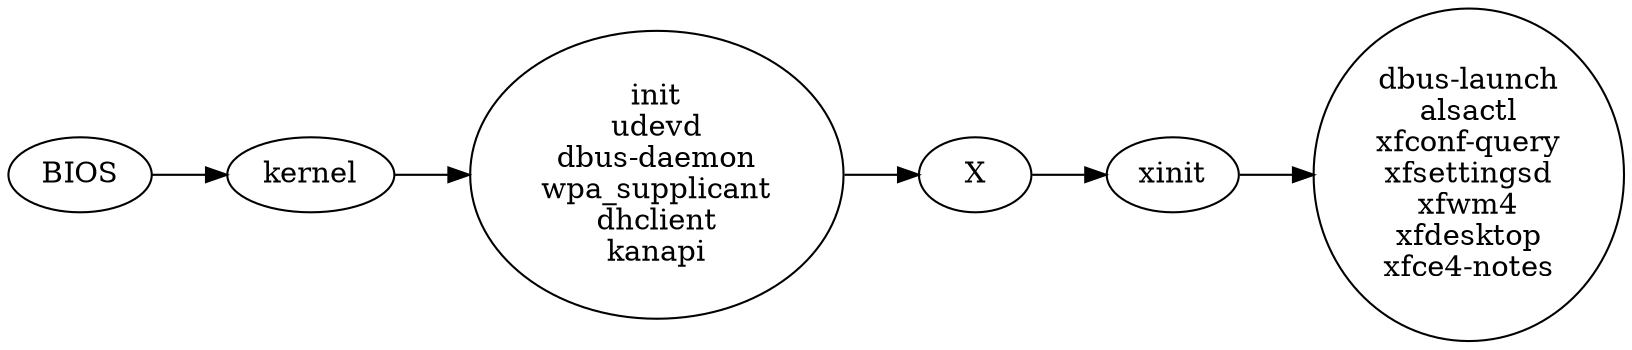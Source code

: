 digraph G {
	graph [layout=dot rankdir=LR]

	BIOS->kernel->init
init[label="init\nudevd\ndbus-daemon\nwpa_supplicant\ndhclient\nkanapi"]
init->X->xinit->xinitrc
xinitrc[label="dbus-launch\nalsactl\nxfconf-query\nxfsettingsd\nxfwm4\nxfdesktop\nxfce4-notes"]
	
}

